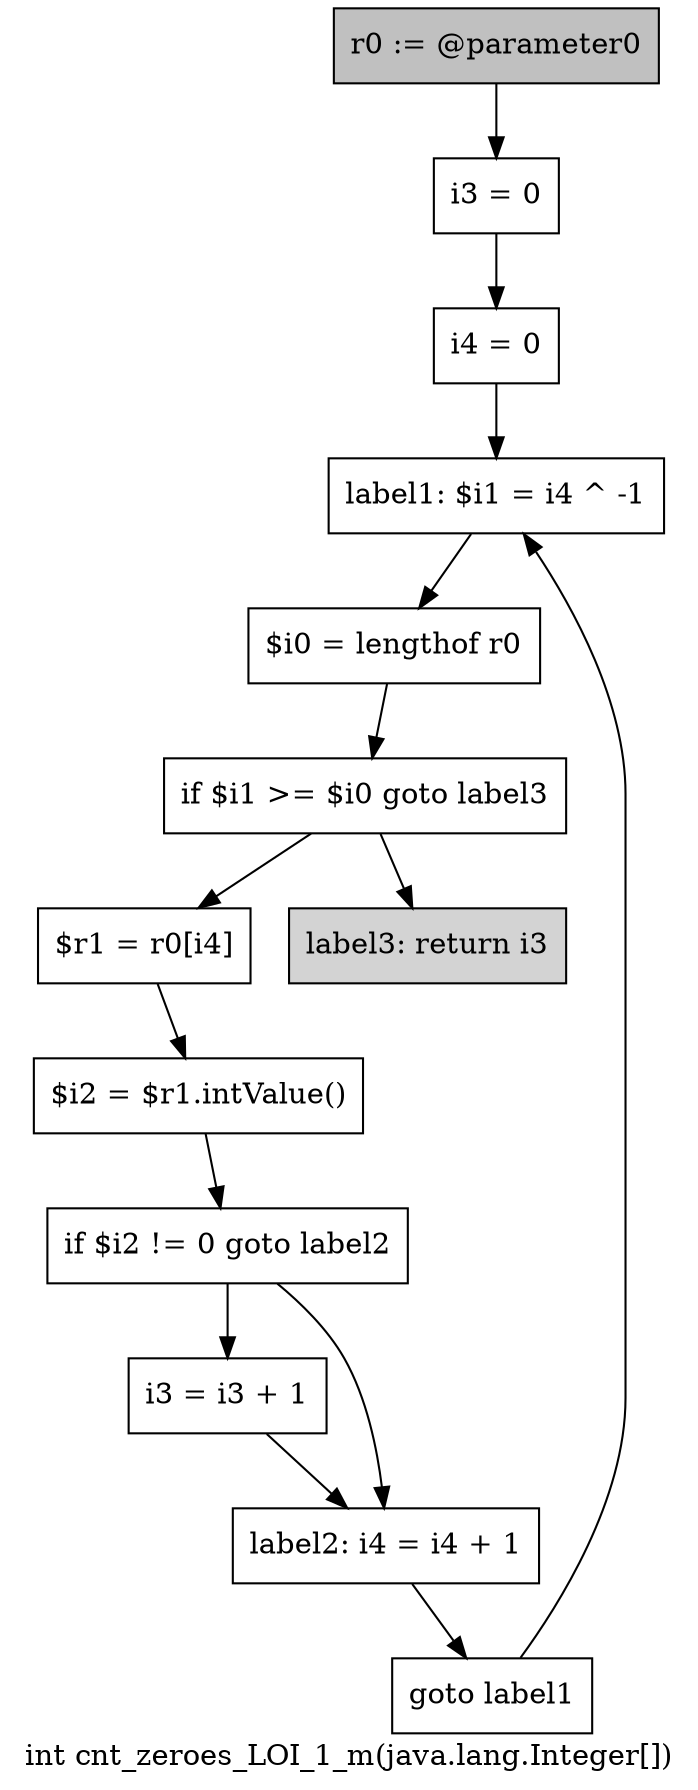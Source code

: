 digraph "int cnt_zeroes_LOI_1_m(java.lang.Integer[])" {
    label="int cnt_zeroes_LOI_1_m(java.lang.Integer[])";
    node [shape=box];
    "0" [style=filled,fillcolor=gray,label="r0 := @parameter0",];
    "1" [label="i3 = 0",];
    "0"->"1";
    "2" [label="i4 = 0",];
    "1"->"2";
    "3" [label="label1: $i1 = i4 ^ -1",];
    "2"->"3";
    "4" [label="$i0 = lengthof r0",];
    "3"->"4";
    "5" [label="if $i1 >= $i0 goto label3",];
    "4"->"5";
    "6" [label="$r1 = r0[i4]",];
    "5"->"6";
    "12" [style=filled,fillcolor=lightgray,label="label3: return i3",];
    "5"->"12";
    "7" [label="$i2 = $r1.intValue()",];
    "6"->"7";
    "8" [label="if $i2 != 0 goto label2",];
    "7"->"8";
    "9" [label="i3 = i3 + 1",];
    "8"->"9";
    "10" [label="label2: i4 = i4 + 1",];
    "8"->"10";
    "9"->"10";
    "11" [label="goto label1",];
    "10"->"11";
    "11"->"3";
}
